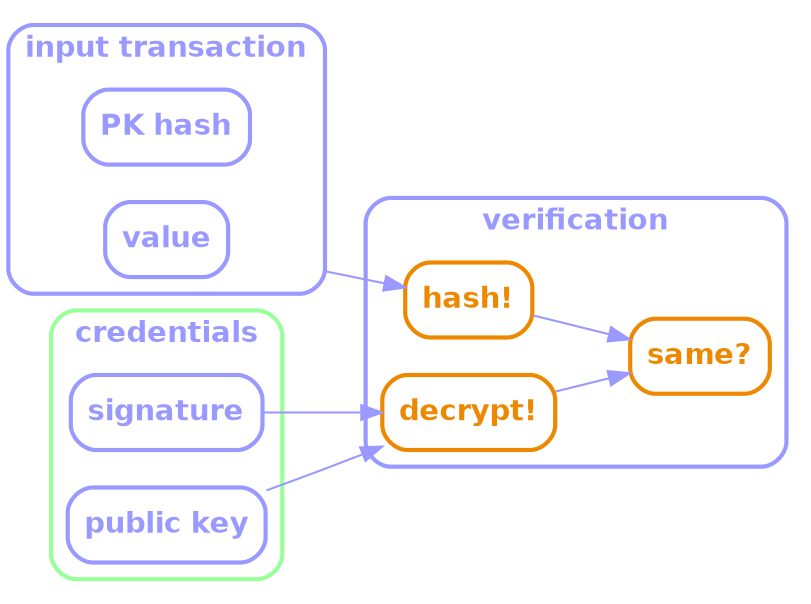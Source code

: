 digraph G {
    compound=true
    rankdir=LR;
    graph [
        K=1.0,
        overlap=false,
        splines = spline,
        style="rounded,bold"
        color="#9999ff"
        fontcolor="#9999ff",
        fontname="Helvetica-bold"
    ];
    node [
        shape=box
        style="rounded,bold"
        color="#9999ff",
        fontcolor="#9999ff",
        fontname="Helvetica-bold",
    ];
    edge [
        # arrowsize=2,
        color="#9999ff",
    ];
    subgraph cluster_inputs {
        label="input transaction"
        "PK hash"
        "value"
    };
    subgraph cluster_creds {
        label=credentials
        signature
        "public key"
        graph[
            # style="rounded,bold"
            color="#99ff99"
            # fontcolor="#9999ff",
            # fontname="Helvetica-bold"
        ]
    };
    subgraph cluster_verification {
        label=verification
        "hash!"
        "decrypt!"
        "same?"
    };
    "hash!" [color="#ee8800", fontcolor="#ee8800"]
    "decrypt!" [color="#ee8800", fontcolor="#ee8800"]
    "same?" [color="#ee8800", fontcolor="#ee8800"]
    
    "value" -> "hash!" [ltail=cluster_inputs]
    "hash!" -> "same?"

    signature -> "decrypt!"
    "public key" -> "decrypt!"
    "decrypt!" -> "same?"
}
